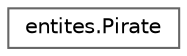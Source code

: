digraph "Graphical Class Hierarchy"
{
 // LATEX_PDF_SIZE
  bgcolor="transparent";
  edge [fontname=Helvetica,fontsize=10,labelfontname=Helvetica,labelfontsize=10];
  node [fontname=Helvetica,fontsize=10,shape=box,height=0.2,width=0.4];
  rankdir="LR";
  Node0 [id="Node000000",label="entites.Pirate",height=0.2,width=0.4,color="grey40", fillcolor="white", style="filled",URL="$classentites_1_1_pirate.html",tooltip=" "];
}
